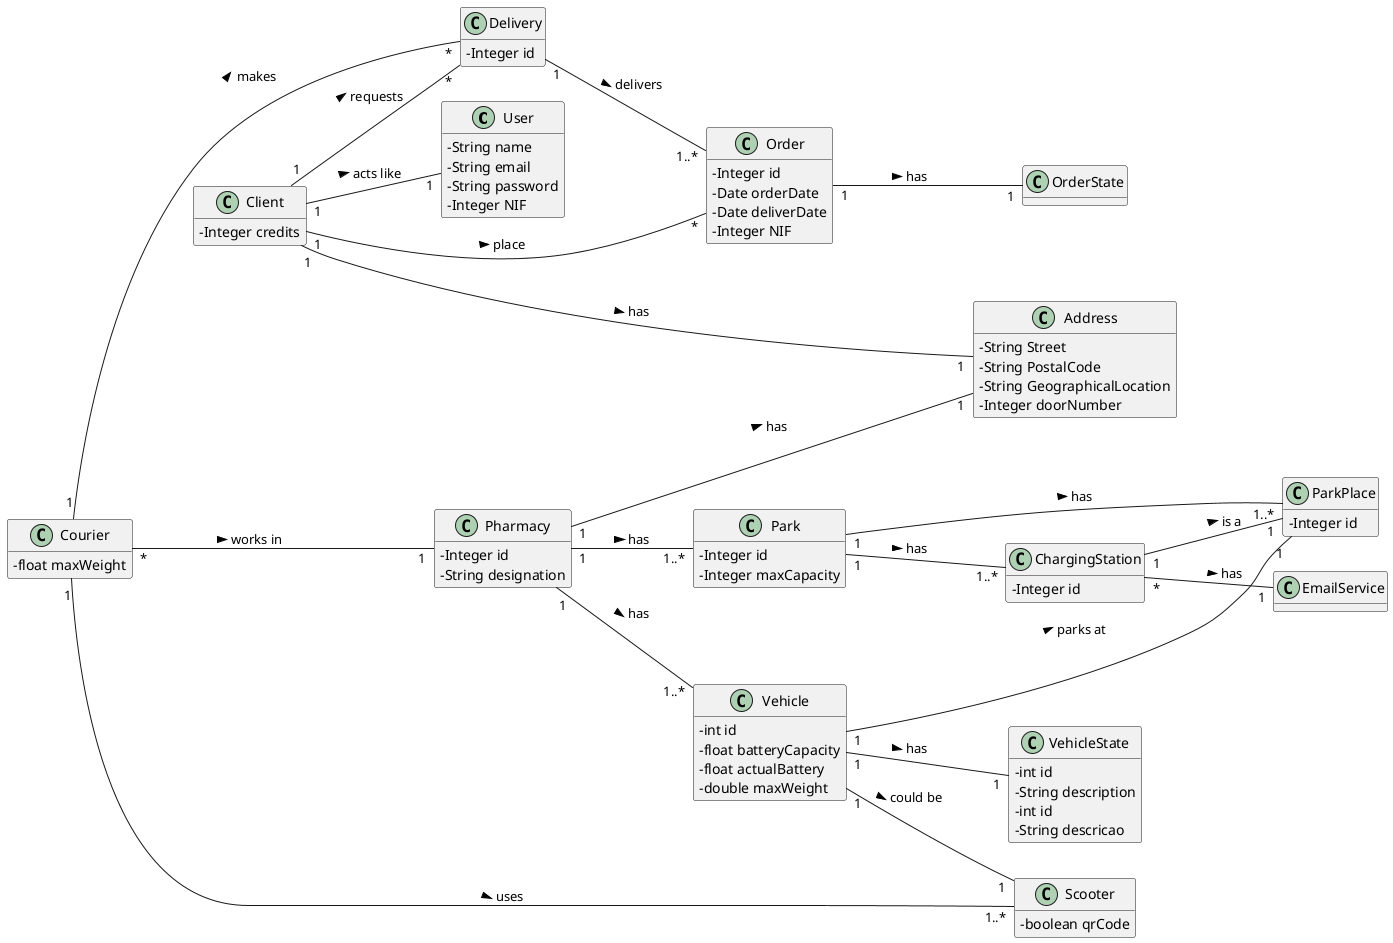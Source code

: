 @startuml
skinparam classAttributeIconSize 0
hide methods
left to right direction



class User {
    -String name
    -String email
    -String password
    -Integer NIF

}


class Client {
    -Integer credits
}

class Address {
    -String Street
    -String PostalCode
    -String GeographicalLocation
    -Integer doorNumber

}


class Pharmacy {
    -Integer id
    -String designation
}

class Vehicle{
    -int id
    -float batteryCapacity
    -float actualBattery
    -double maxWeight
}
class Scooter {
    -boolean qrCode
}


class Park {
    -Integer id
    -Integer maxCapacity
}

class ParkPlace {
    -Integer id
}


class ChargingStation {
    -Integer id
}

class Courier {
    -float maxWeight
}



class Delivery {
    -Integer id
}

class Order {
    -Integer id
    -Date orderDate
    -Date deliverDate
    -Integer NIF

}

class VehicleState{
-int id
-String description
}

class VehicleState{
    -int id
    -String descricao
}

class EmailService {
}


/'------------------------------------------------------------------------------------ '/








ChargingStation "1" -- "1" ParkPlace : is a >


Client "1" -- "1" User: acts like >
Client "1" ---- "1" Address: has >
Client "1" -- "*" Delivery: requests >
Client "1" -- "*" Order: place >




Park "1" -- "1..*" ChargingStation: has >
Park "1" -- "1..*" ParkPlace: has >

Pharmacy "1" -- "1..*" Park: has >
Pharmacy "1" -- "1..*" Vehicle: has >
Pharmacy "1" -- "1" Address: has >


Vehicle "1" -- "1" ParkPlace: parks at >
Vehicle "1" -- "1" VehicleState: has >

Courier "1" --- "1..*" Scooter: uses >
Courier "1" --- "*" Delivery: makes >
Courier "*" --- "1" Pharmacy: works in >


Delivery "1" -- "1..*" Order: delivers >




Order "1" -- "1" OrderState: has >

ChargingStation "*" -- "1" EmailService: has >

Vehicle "1" -- "1" Scooter: could be >


@enduml
